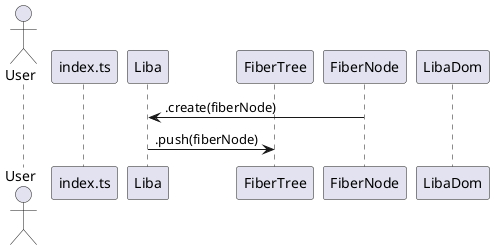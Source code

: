 @startuml
actor User

participant index.ts
participant Liba
participant FiberTree
participant FiberNode
participant LibaDom

FiberNode -> Liba: .create(fiberNode)
Liba -> FiberTree: .push(fiberNode)

@enduml